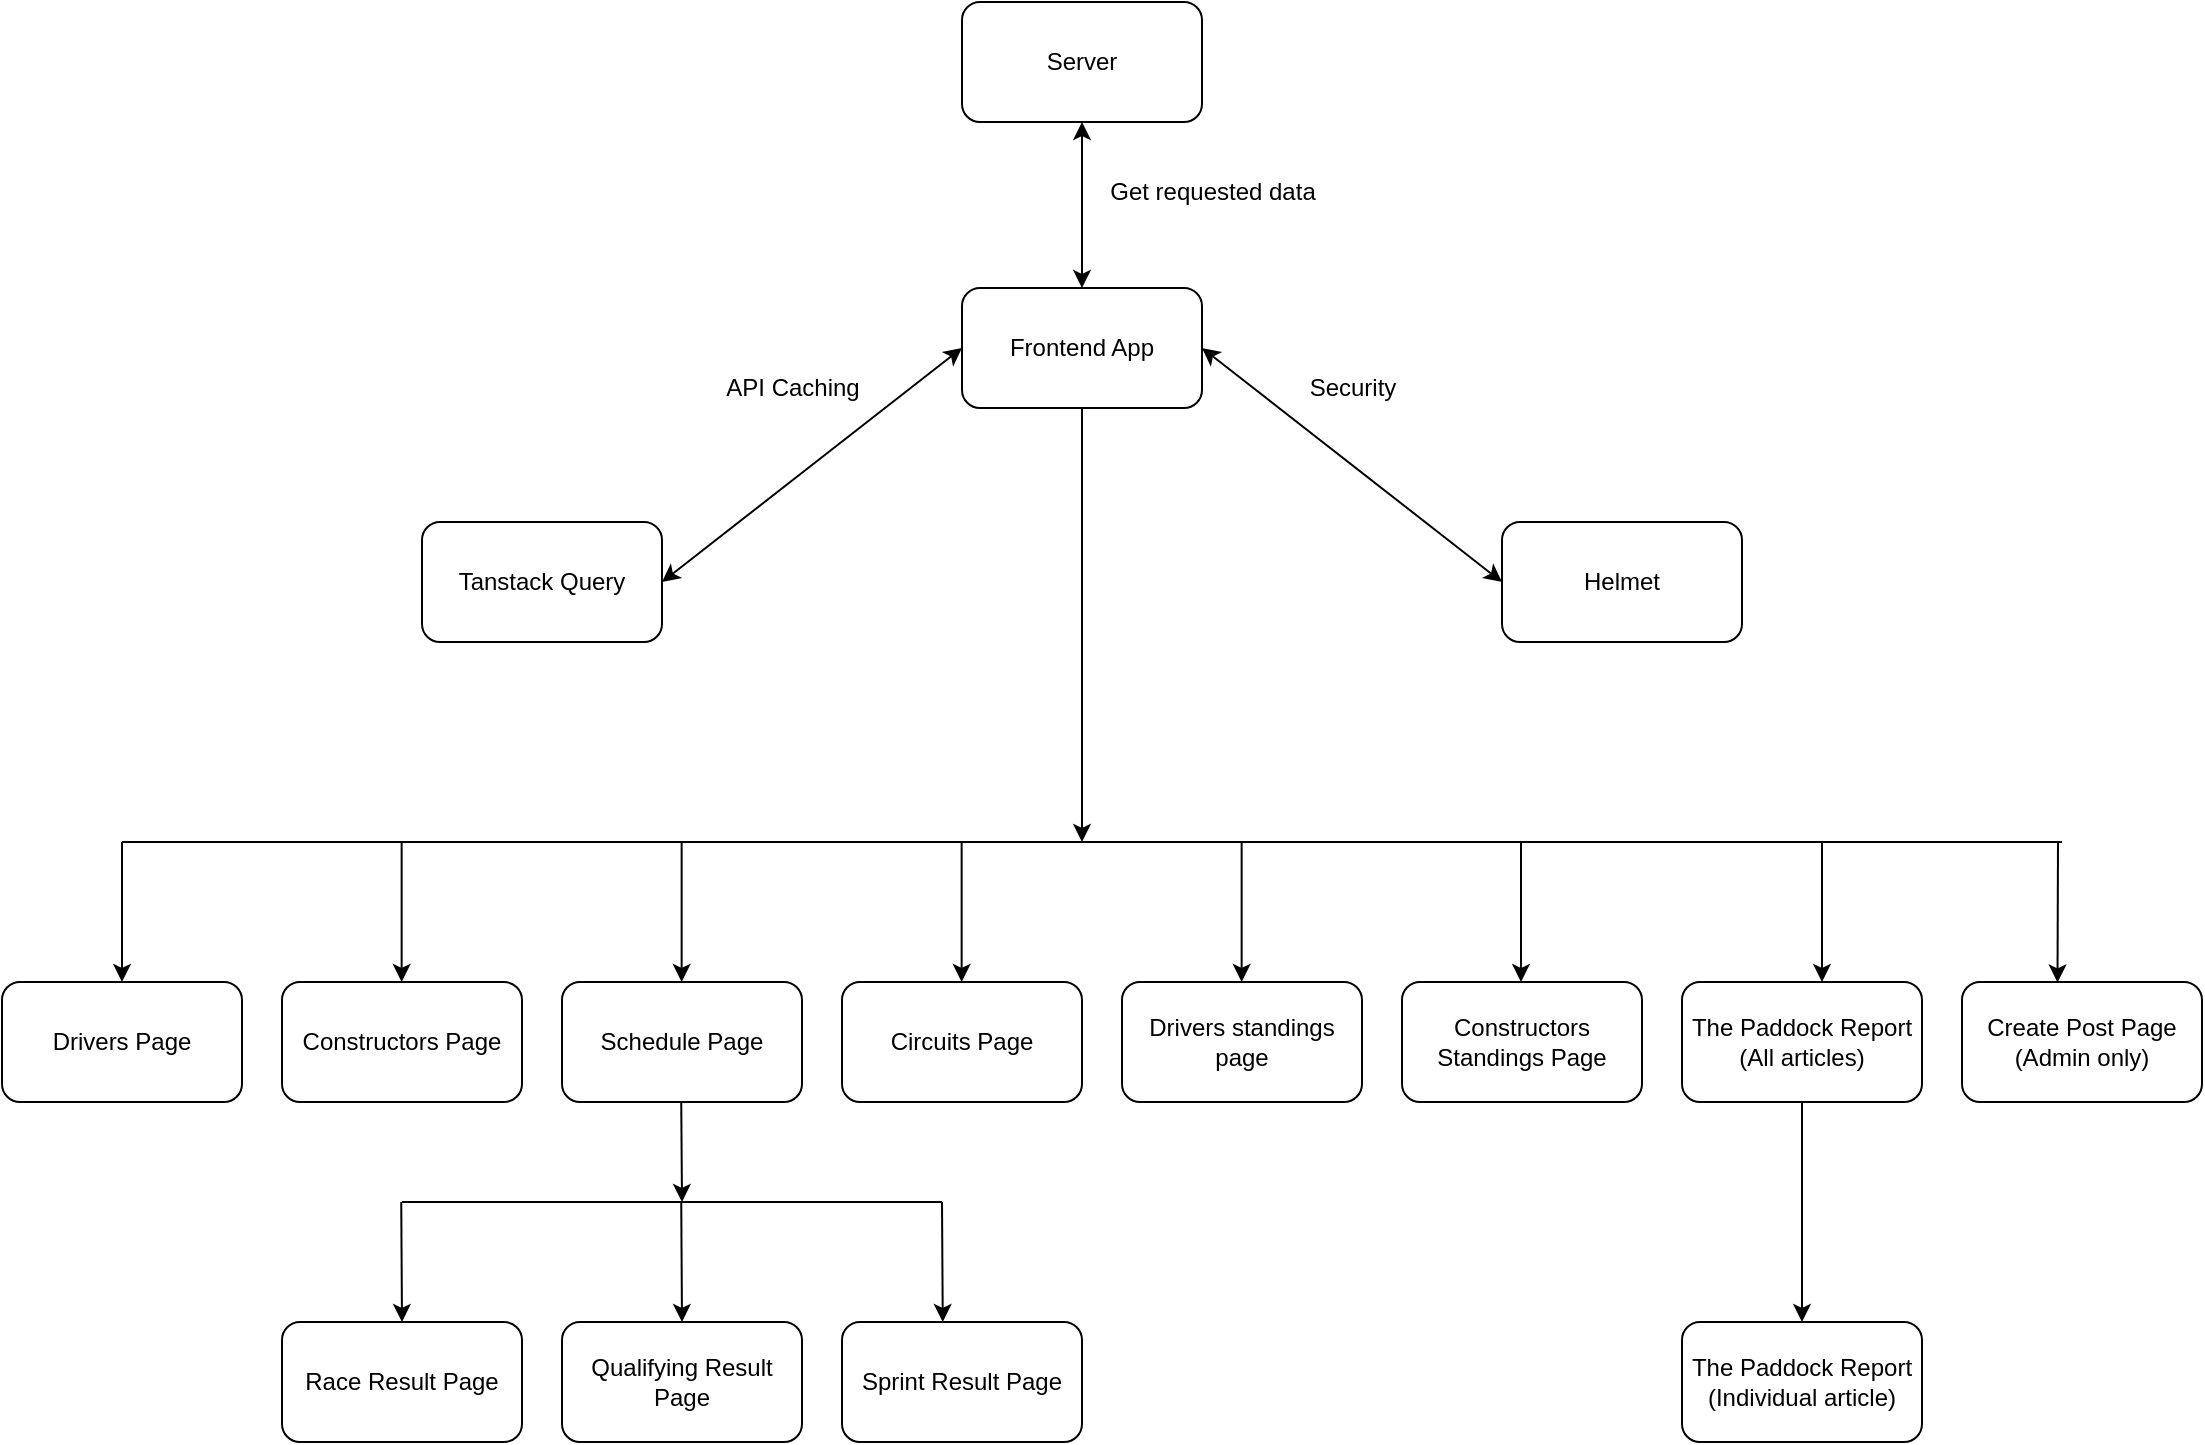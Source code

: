 <mxfile version="24.8.4">
  <diagram name="Page-1" id="Ul4QLSELA3oetRPxN4gZ">
    <mxGraphModel dx="2591" dy="2094" grid="1" gridSize="10" guides="1" tooltips="1" connect="1" arrows="1" fold="1" page="1" pageScale="1" pageWidth="850" pageHeight="1100" math="0" shadow="0">
      <root>
        <mxCell id="0" />
        <mxCell id="1" parent="0" />
        <mxCell id="y7V5Y_ggKCS5LMDnVgq6-15" style="edgeStyle=orthogonalEdgeStyle;rounded=0;orthogonalLoop=1;jettySize=auto;html=1;exitX=0.5;exitY=1;exitDx=0;exitDy=0;" parent="1" source="y7V5Y_ggKCS5LMDnVgq6-1" edge="1">
          <mxGeometry relative="1" as="geometry">
            <mxPoint x="430" y="400" as="targetPoint" />
          </mxGeometry>
        </mxCell>
        <mxCell id="y7V5Y_ggKCS5LMDnVgq6-1" value="Frontend App" style="rounded=1;whiteSpace=wrap;html=1;" parent="1" vertex="1">
          <mxGeometry x="370" y="123" width="120" height="60" as="geometry" />
        </mxCell>
        <mxCell id="y7V5Y_ggKCS5LMDnVgq6-2" value="Server" style="rounded=1;whiteSpace=wrap;html=1;" parent="1" vertex="1">
          <mxGeometry x="370" y="-20" width="120" height="60" as="geometry" />
        </mxCell>
        <mxCell id="y7V5Y_ggKCS5LMDnVgq6-3" value="" style="endArrow=classic;startArrow=classic;html=1;rounded=0;entryX=0.5;entryY=1;entryDx=0;entryDy=0;exitX=0.5;exitY=0;exitDx=0;exitDy=0;" parent="1" source="y7V5Y_ggKCS5LMDnVgq6-1" target="y7V5Y_ggKCS5LMDnVgq6-2" edge="1">
          <mxGeometry width="50" height="50" relative="1" as="geometry">
            <mxPoint x="400" y="290" as="sourcePoint" />
            <mxPoint x="450" y="240" as="targetPoint" />
          </mxGeometry>
        </mxCell>
        <mxCell id="y7V5Y_ggKCS5LMDnVgq6-4" value="Get requested data" style="text;html=1;align=center;verticalAlign=middle;resizable=0;points=[];autosize=1;strokeColor=none;fillColor=none;" parent="1" vertex="1">
          <mxGeometry x="430" y="60" width="130" height="30" as="geometry" />
        </mxCell>
        <mxCell id="y7V5Y_ggKCS5LMDnVgq6-5" value="Drivers Page" style="rounded=1;whiteSpace=wrap;html=1;" parent="1" vertex="1">
          <mxGeometry x="-110" y="470" width="120" height="60" as="geometry" />
        </mxCell>
        <mxCell id="y7V5Y_ggKCS5LMDnVgq6-6" value="Constructors Page" style="rounded=1;whiteSpace=wrap;html=1;" parent="1" vertex="1">
          <mxGeometry x="30" y="470" width="120" height="60" as="geometry" />
        </mxCell>
        <mxCell id="y7V5Y_ggKCS5LMDnVgq6-7" value="Schedule Page" style="rounded=1;whiteSpace=wrap;html=1;" parent="1" vertex="1">
          <mxGeometry x="170" y="470" width="120" height="60" as="geometry" />
        </mxCell>
        <mxCell id="y7V5Y_ggKCS5LMDnVgq6-8" value="Circuits Page" style="rounded=1;whiteSpace=wrap;html=1;" parent="1" vertex="1">
          <mxGeometry x="310" y="470" width="120" height="60" as="geometry" />
        </mxCell>
        <mxCell id="y7V5Y_ggKCS5LMDnVgq6-9" value="Drivers standings page" style="rounded=1;whiteSpace=wrap;html=1;" parent="1" vertex="1">
          <mxGeometry x="450" y="470" width="120" height="60" as="geometry" />
        </mxCell>
        <mxCell id="y7V5Y_ggKCS5LMDnVgq6-10" value="Constructors Standings Page" style="rounded=1;whiteSpace=wrap;html=1;" parent="1" vertex="1">
          <mxGeometry x="590" y="470" width="120" height="60" as="geometry" />
        </mxCell>
        <mxCell id="y7V5Y_ggKCS5LMDnVgq6-31" style="edgeStyle=orthogonalEdgeStyle;rounded=0;orthogonalLoop=1;jettySize=auto;html=1;exitX=0.5;exitY=1;exitDx=0;exitDy=0;" parent="1" source="y7V5Y_ggKCS5LMDnVgq6-11" target="y7V5Y_ggKCS5LMDnVgq6-26" edge="1">
          <mxGeometry relative="1" as="geometry" />
        </mxCell>
        <mxCell id="y7V5Y_ggKCS5LMDnVgq6-11" value="The Paddock Report (All articles)" style="rounded=1;whiteSpace=wrap;html=1;" parent="1" vertex="1">
          <mxGeometry x="730" y="470" width="120" height="60" as="geometry" />
        </mxCell>
        <mxCell id="y7V5Y_ggKCS5LMDnVgq6-12" value="Race Result Page" style="rounded=1;whiteSpace=wrap;html=1;" parent="1" vertex="1">
          <mxGeometry x="30" y="640" width="120" height="60" as="geometry" />
        </mxCell>
        <mxCell id="y7V5Y_ggKCS5LMDnVgq6-13" value="Qualifying Result Page" style="rounded=1;whiteSpace=wrap;html=1;" parent="1" vertex="1">
          <mxGeometry x="170" y="640" width="120" height="60" as="geometry" />
        </mxCell>
        <mxCell id="y7V5Y_ggKCS5LMDnVgq6-14" value="" style="endArrow=none;html=1;rounded=0;" parent="1" edge="1">
          <mxGeometry width="50" height="50" relative="1" as="geometry">
            <mxPoint x="-50" y="400" as="sourcePoint" />
            <mxPoint x="920" y="400" as="targetPoint" />
          </mxGeometry>
        </mxCell>
        <mxCell id="y7V5Y_ggKCS5LMDnVgq6-16" value="" style="endArrow=classic;html=1;rounded=0;entryX=0.5;entryY=0;entryDx=0;entryDy=0;" parent="1" edge="1">
          <mxGeometry width="50" height="50" relative="1" as="geometry">
            <mxPoint x="-50" y="400" as="sourcePoint" />
            <mxPoint x="-50" y="470" as="targetPoint" />
          </mxGeometry>
        </mxCell>
        <mxCell id="y7V5Y_ggKCS5LMDnVgq6-17" value="" style="endArrow=classic;html=1;rounded=0;entryX=0.5;entryY=0;entryDx=0;entryDy=0;" parent="1" edge="1">
          <mxGeometry width="50" height="50" relative="1" as="geometry">
            <mxPoint x="89.82" y="400" as="sourcePoint" />
            <mxPoint x="89.82" y="470" as="targetPoint" />
          </mxGeometry>
        </mxCell>
        <mxCell id="y7V5Y_ggKCS5LMDnVgq6-18" value="" style="endArrow=classic;html=1;rounded=0;entryX=0.5;entryY=0;entryDx=0;entryDy=0;" parent="1" edge="1">
          <mxGeometry width="50" height="50" relative="1" as="geometry">
            <mxPoint x="229.82" y="400" as="sourcePoint" />
            <mxPoint x="229.82" y="470" as="targetPoint" />
          </mxGeometry>
        </mxCell>
        <mxCell id="y7V5Y_ggKCS5LMDnVgq6-19" value="" style="endArrow=classic;html=1;rounded=0;entryX=0.5;entryY=0;entryDx=0;entryDy=0;" parent="1" edge="1">
          <mxGeometry width="50" height="50" relative="1" as="geometry">
            <mxPoint x="369.82" y="400" as="sourcePoint" />
            <mxPoint x="369.82" y="470" as="targetPoint" />
          </mxGeometry>
        </mxCell>
        <mxCell id="y7V5Y_ggKCS5LMDnVgq6-20" value="" style="endArrow=classic;html=1;rounded=0;entryX=0.5;entryY=0;entryDx=0;entryDy=0;" parent="1" edge="1">
          <mxGeometry width="50" height="50" relative="1" as="geometry">
            <mxPoint x="509.82" y="400" as="sourcePoint" />
            <mxPoint x="509.82" y="470" as="targetPoint" />
          </mxGeometry>
        </mxCell>
        <mxCell id="y7V5Y_ggKCS5LMDnVgq6-21" value="" style="endArrow=classic;html=1;rounded=0;entryX=0.5;entryY=0;entryDx=0;entryDy=0;" parent="1" edge="1">
          <mxGeometry width="50" height="50" relative="1" as="geometry">
            <mxPoint x="800" y="400" as="sourcePoint" />
            <mxPoint x="800" y="470" as="targetPoint" />
          </mxGeometry>
        </mxCell>
        <mxCell id="y7V5Y_ggKCS5LMDnVgq6-22" value="" style="endArrow=none;html=1;rounded=0;" parent="1" edge="1">
          <mxGeometry width="50" height="50" relative="1" as="geometry">
            <mxPoint x="90" y="580" as="sourcePoint" />
            <mxPoint x="360" y="580" as="targetPoint" />
          </mxGeometry>
        </mxCell>
        <mxCell id="y7V5Y_ggKCS5LMDnVgq6-23" value="" style="endArrow=classic;html=1;rounded=0;" parent="1" edge="1">
          <mxGeometry width="50" height="50" relative="1" as="geometry">
            <mxPoint x="229.62" y="530" as="sourcePoint" />
            <mxPoint x="230" y="580" as="targetPoint" />
          </mxGeometry>
        </mxCell>
        <mxCell id="y7V5Y_ggKCS5LMDnVgq6-24" value="" style="endArrow=classic;html=1;rounded=0;" parent="1" edge="1">
          <mxGeometry width="50" height="50" relative="1" as="geometry">
            <mxPoint x="89.62" y="580" as="sourcePoint" />
            <mxPoint x="90" y="640" as="targetPoint" />
          </mxGeometry>
        </mxCell>
        <mxCell id="y7V5Y_ggKCS5LMDnVgq6-25" value="" style="endArrow=classic;html=1;rounded=0;" parent="1" edge="1">
          <mxGeometry width="50" height="50" relative="1" as="geometry">
            <mxPoint x="229.62" y="580" as="sourcePoint" />
            <mxPoint x="230" y="640" as="targetPoint" />
          </mxGeometry>
        </mxCell>
        <mxCell id="y7V5Y_ggKCS5LMDnVgq6-26" value="The Paddock Report (Individual article)" style="rounded=1;whiteSpace=wrap;html=1;" parent="1" vertex="1">
          <mxGeometry x="730" y="640" width="120" height="60" as="geometry" />
        </mxCell>
        <mxCell id="y7V5Y_ggKCS5LMDnVgq6-32" value="Tanstack Query" style="rounded=1;whiteSpace=wrap;html=1;" parent="1" vertex="1">
          <mxGeometry x="100" y="240" width="120" height="60" as="geometry" />
        </mxCell>
        <mxCell id="y7V5Y_ggKCS5LMDnVgq6-33" value="" style="endArrow=classic;startArrow=classic;html=1;rounded=0;exitX=1;exitY=0.5;exitDx=0;exitDy=0;entryX=0;entryY=0.5;entryDx=0;entryDy=0;" parent="1" source="y7V5Y_ggKCS5LMDnVgq6-32" target="y7V5Y_ggKCS5LMDnVgq6-1" edge="1">
          <mxGeometry width="50" height="50" relative="1" as="geometry">
            <mxPoint x="310" y="300" as="sourcePoint" />
            <mxPoint x="360" y="250" as="targetPoint" />
          </mxGeometry>
        </mxCell>
        <mxCell id="y7V5Y_ggKCS5LMDnVgq6-34" value="Helmet" style="rounded=1;whiteSpace=wrap;html=1;" parent="1" vertex="1">
          <mxGeometry x="640" y="240" width="120" height="60" as="geometry" />
        </mxCell>
        <mxCell id="y7V5Y_ggKCS5LMDnVgq6-35" value="" style="endArrow=classic;startArrow=classic;html=1;rounded=0;exitX=0;exitY=0.5;exitDx=0;exitDy=0;entryX=1;entryY=0.5;entryDx=0;entryDy=0;" parent="1" source="y7V5Y_ggKCS5LMDnVgq6-34" target="y7V5Y_ggKCS5LMDnVgq6-1" edge="1">
          <mxGeometry width="50" height="50" relative="1" as="geometry">
            <mxPoint x="310" y="300" as="sourcePoint" />
            <mxPoint x="360" y="250" as="targetPoint" />
          </mxGeometry>
        </mxCell>
        <mxCell id="y7V5Y_ggKCS5LMDnVgq6-36" value="API Caching" style="text;html=1;align=center;verticalAlign=middle;resizable=0;points=[];autosize=1;strokeColor=none;fillColor=none;" parent="1" vertex="1">
          <mxGeometry x="240" y="158" width="90" height="30" as="geometry" />
        </mxCell>
        <mxCell id="y7V5Y_ggKCS5LMDnVgq6-37" value="Security" style="text;html=1;align=center;verticalAlign=middle;resizable=0;points=[];autosize=1;strokeColor=none;fillColor=none;" parent="1" vertex="1">
          <mxGeometry x="530" y="158" width="70" height="30" as="geometry" />
        </mxCell>
        <mxCell id="6YFsOGWiGaLN7Jz5ZUwh-2" value="Create Post Page&lt;br&gt;(Admin only)" style="rounded=1;whiteSpace=wrap;html=1;" parent="1" vertex="1">
          <mxGeometry x="870" y="470" width="120" height="60" as="geometry" />
        </mxCell>
        <mxCell id="6YFsOGWiGaLN7Jz5ZUwh-3" value="" style="endArrow=classic;html=1;rounded=0;entryX=0.398;entryY=0.004;entryDx=0;entryDy=0;entryPerimeter=0;" parent="1" target="6YFsOGWiGaLN7Jz5ZUwh-2" edge="1">
          <mxGeometry width="50" height="50" relative="1" as="geometry">
            <mxPoint x="918" y="400" as="sourcePoint" />
            <mxPoint x="810" y="480" as="targetPoint" />
          </mxGeometry>
        </mxCell>
        <mxCell id="OdsirwhEgZZUl3DTOJx_-1" value="" style="endArrow=classic;html=1;rounded=0;entryX=0.5;entryY=0;entryDx=0;entryDy=0;" edge="1" parent="1">
          <mxGeometry width="50" height="50" relative="1" as="geometry">
            <mxPoint x="649.5" y="400" as="sourcePoint" />
            <mxPoint x="649.5" y="470" as="targetPoint" />
          </mxGeometry>
        </mxCell>
        <mxCell id="OdsirwhEgZZUl3DTOJx_-2" value="Sprint Result Page" style="rounded=1;whiteSpace=wrap;html=1;" vertex="1" parent="1">
          <mxGeometry x="310" y="640" width="120" height="60" as="geometry" />
        </mxCell>
        <mxCell id="OdsirwhEgZZUl3DTOJx_-3" value="" style="endArrow=classic;html=1;rounded=0;" edge="1" parent="1">
          <mxGeometry width="50" height="50" relative="1" as="geometry">
            <mxPoint x="360" y="580" as="sourcePoint" />
            <mxPoint x="360.38" y="640" as="targetPoint" />
          </mxGeometry>
        </mxCell>
      </root>
    </mxGraphModel>
  </diagram>
</mxfile>
